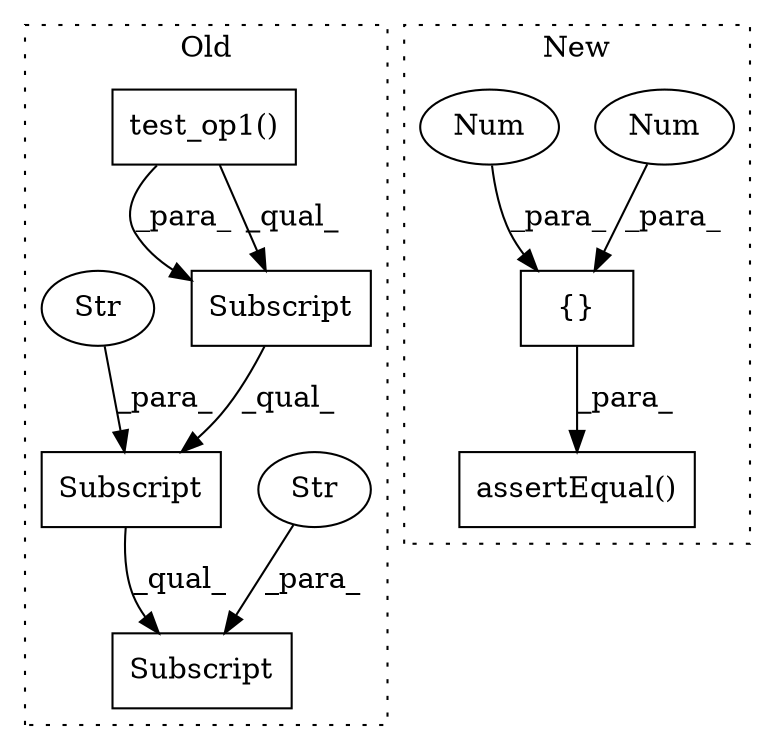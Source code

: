 digraph G {
subgraph cluster0 {
1 [label="test_op1()" a="75" s="5171" l="14" shape="box"];
3 [label="Subscript" a="63" s="5212,0" l="47,0" shape="box"];
4 [label="Str" a="66" s="5252" l="6" shape="ellipse"];
6 [label="Subscript" a="63" s="5212,0" l="39,0" shape="box"];
7 [label="Str" a="66" s="5239" l="11" shape="ellipse"];
8 [label="Subscript" a="63" s="5212,0" l="26,0" shape="box"];
label = "Old";
style="dotted";
}
subgraph cluster1 {
2 [label="assertEqual()" a="75" s="8982,9018" l="17,1" shape="box"];
5 [label="{}" a="59" s="8960,8971" l="1,0" shape="box"];
9 [label="Num" a="76" s="8967" l="1" shape="ellipse"];
10 [label="Num" a="76" s="8970" l="1" shape="ellipse"];
label = "New";
style="dotted";
}
1 -> 8 [label="_para_"];
1 -> 8 [label="_qual_"];
4 -> 3 [label="_para_"];
5 -> 2 [label="_para_"];
6 -> 3 [label="_qual_"];
7 -> 6 [label="_para_"];
8 -> 6 [label="_qual_"];
9 -> 5 [label="_para_"];
10 -> 5 [label="_para_"];
}